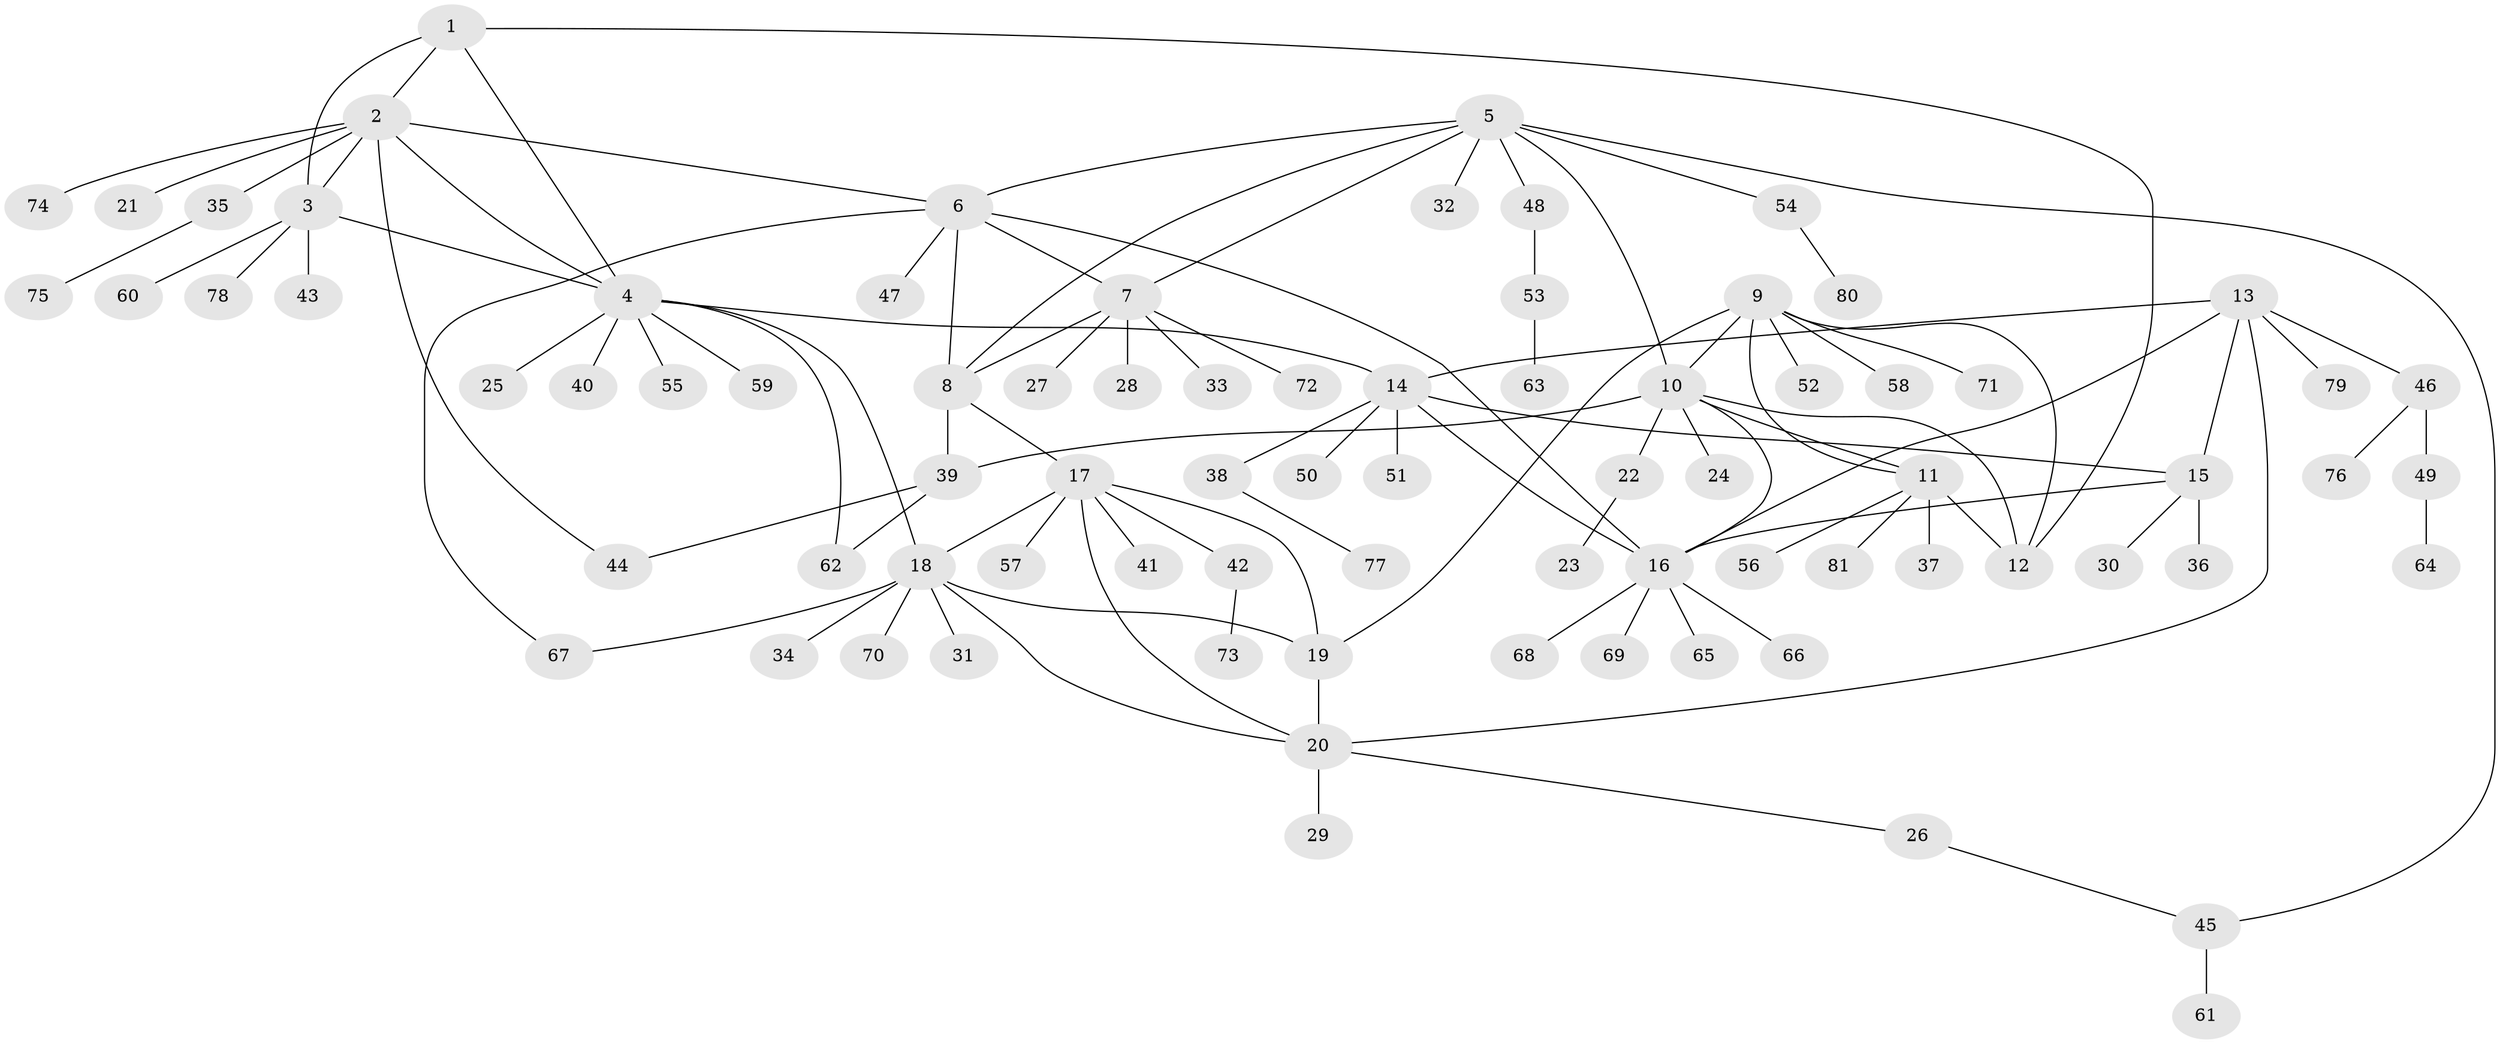 // Generated by graph-tools (version 1.1) at 2025/11/02/27/25 16:11:31]
// undirected, 81 vertices, 106 edges
graph export_dot {
graph [start="1"]
  node [color=gray90,style=filled];
  1;
  2;
  3;
  4;
  5;
  6;
  7;
  8;
  9;
  10;
  11;
  12;
  13;
  14;
  15;
  16;
  17;
  18;
  19;
  20;
  21;
  22;
  23;
  24;
  25;
  26;
  27;
  28;
  29;
  30;
  31;
  32;
  33;
  34;
  35;
  36;
  37;
  38;
  39;
  40;
  41;
  42;
  43;
  44;
  45;
  46;
  47;
  48;
  49;
  50;
  51;
  52;
  53;
  54;
  55;
  56;
  57;
  58;
  59;
  60;
  61;
  62;
  63;
  64;
  65;
  66;
  67;
  68;
  69;
  70;
  71;
  72;
  73;
  74;
  75;
  76;
  77;
  78;
  79;
  80;
  81;
  1 -- 2;
  1 -- 3;
  1 -- 4;
  1 -- 12;
  2 -- 3;
  2 -- 4;
  2 -- 6;
  2 -- 21;
  2 -- 35;
  2 -- 44;
  2 -- 74;
  3 -- 4;
  3 -- 43;
  3 -- 60;
  3 -- 78;
  4 -- 14;
  4 -- 18;
  4 -- 25;
  4 -- 40;
  4 -- 55;
  4 -- 59;
  4 -- 62;
  5 -- 6;
  5 -- 7;
  5 -- 8;
  5 -- 10;
  5 -- 32;
  5 -- 45;
  5 -- 48;
  5 -- 54;
  6 -- 7;
  6 -- 8;
  6 -- 16;
  6 -- 47;
  6 -- 67;
  7 -- 8;
  7 -- 27;
  7 -- 28;
  7 -- 33;
  7 -- 72;
  8 -- 17;
  8 -- 39;
  9 -- 10;
  9 -- 11;
  9 -- 12;
  9 -- 19;
  9 -- 52;
  9 -- 58;
  9 -- 71;
  10 -- 11;
  10 -- 12;
  10 -- 16;
  10 -- 22;
  10 -- 24;
  10 -- 39;
  11 -- 12;
  11 -- 37;
  11 -- 56;
  11 -- 81;
  13 -- 14;
  13 -- 15;
  13 -- 16;
  13 -- 20;
  13 -- 46;
  13 -- 79;
  14 -- 15;
  14 -- 16;
  14 -- 38;
  14 -- 50;
  14 -- 51;
  15 -- 16;
  15 -- 30;
  15 -- 36;
  16 -- 65;
  16 -- 66;
  16 -- 68;
  16 -- 69;
  17 -- 18;
  17 -- 19;
  17 -- 20;
  17 -- 41;
  17 -- 42;
  17 -- 57;
  18 -- 19;
  18 -- 20;
  18 -- 31;
  18 -- 34;
  18 -- 67;
  18 -- 70;
  19 -- 20;
  20 -- 26;
  20 -- 29;
  22 -- 23;
  26 -- 45;
  35 -- 75;
  38 -- 77;
  39 -- 44;
  39 -- 62;
  42 -- 73;
  45 -- 61;
  46 -- 49;
  46 -- 76;
  48 -- 53;
  49 -- 64;
  53 -- 63;
  54 -- 80;
}
